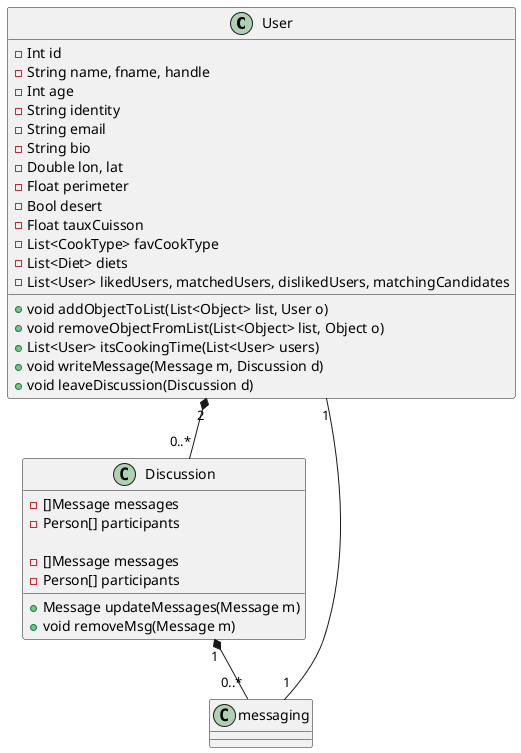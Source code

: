@startuml 
    Class "User" as person{
   
        - Int id
        - String name, fname, handle
        - Int age
        - String identity
        - String email
        - String bio
        - Double lon, lat
        - Float perimeter
        - Bool desert
        - Float tauxCuisson 
        - List<CookType> favCookType
        - List<Diet> diets
        - List<User> likedUsers, matchedUsers, dislikedUsers, matchingCandidates

        + void addObjectToList(List<Object> list, User o)
        + void removeObjectFromList(List<Object> list, Object o)
        + List<User> itsCookingTime(List<User> users)
        + void writeMessage(Message m, Discussion d)
        + void leaveDiscussion(Discussion d)
        
    }

    Class "Discussion" as discuss{
        - []Message messages
        - Person[] participants

        + Message updateMessages(Message m)
        + void removeMsg(Message m)
    }

    Class "Discussion" as discuss{
        - []Message messages
        - Person[] participants
    }

    discuss "1" *-- "0..*" messaging
    messaging "1" -- "1" person
    person "2" *-- "0..*" discuss
@enduml